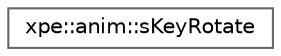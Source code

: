 digraph "Graphical Class Hierarchy"
{
 // LATEX_PDF_SIZE
  bgcolor="transparent";
  edge [fontname=Helvetica,fontsize=10,labelfontname=Helvetica,labelfontsize=10];
  node [fontname=Helvetica,fontsize=10,shape=box,height=0.2,width=0.4];
  rankdir="LR";
  Node0 [id="Node000000",label="xpe::anim::sKeyRotate",height=0.2,width=0.4,color="grey40", fillcolor="white", style="filled",URL="$structxpe_1_1anim_1_1s_key_rotate.html",tooltip=" "];
}
